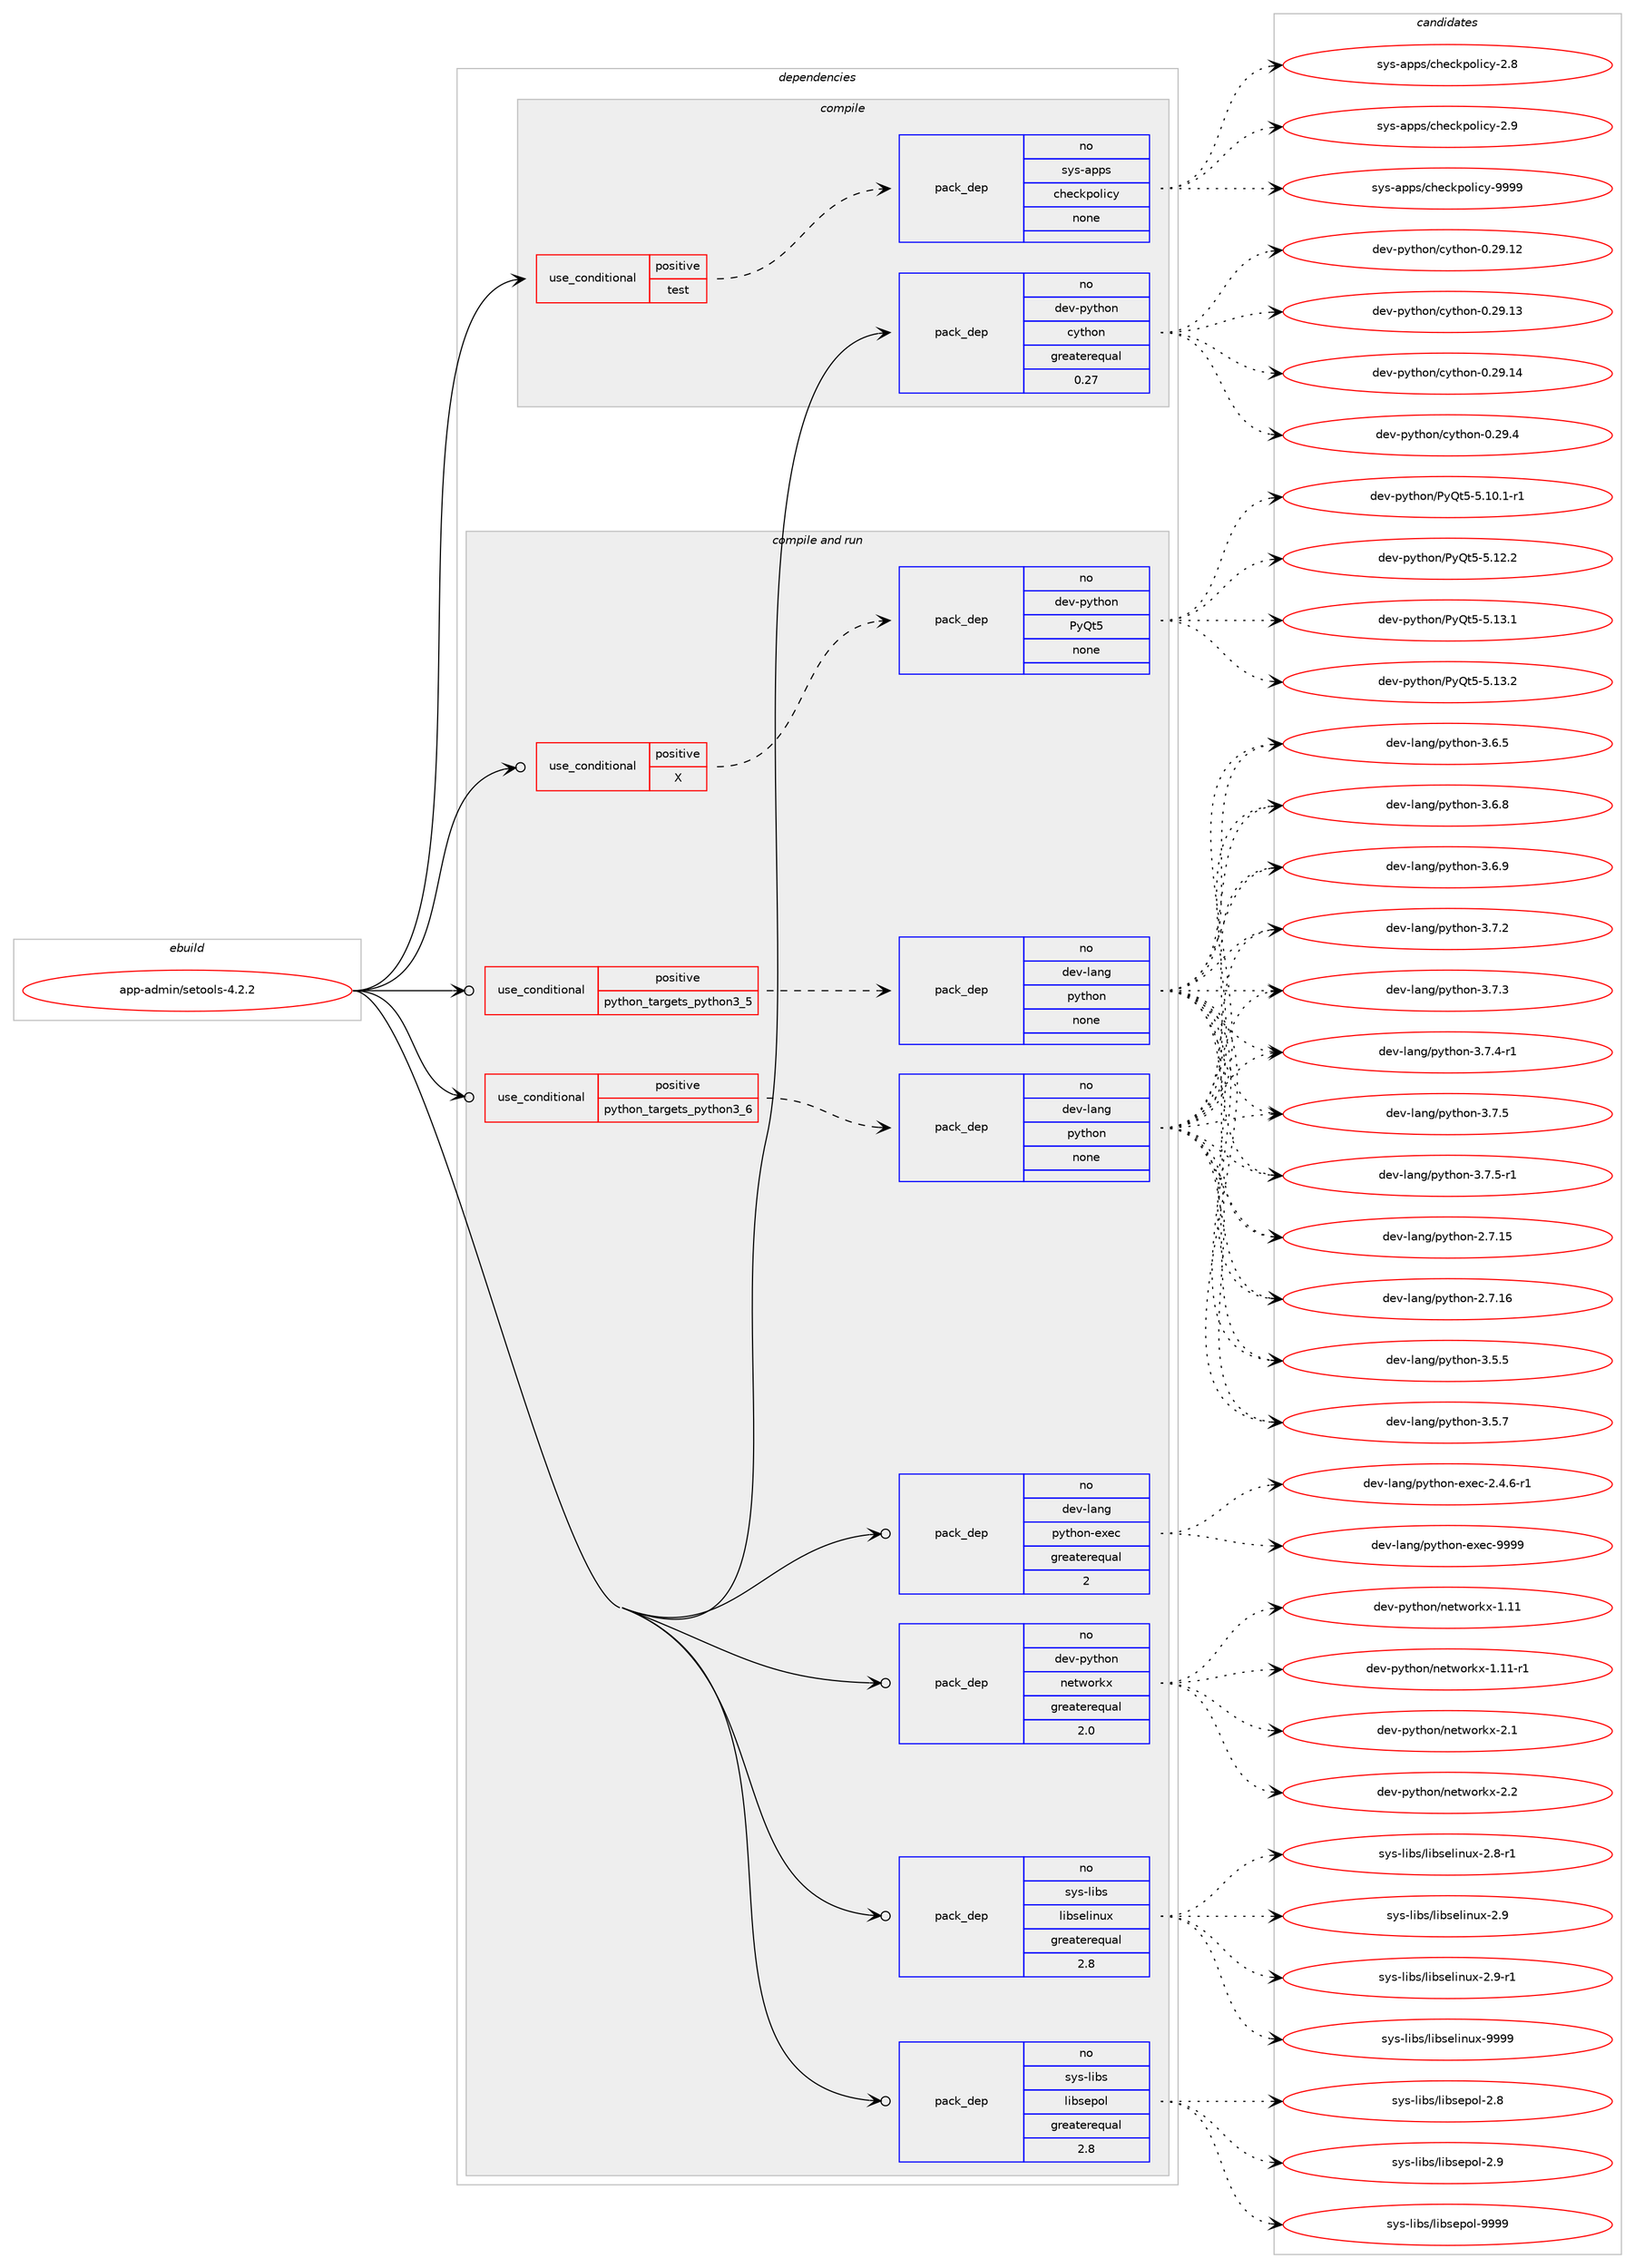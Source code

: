 digraph prolog {

# *************
# Graph options
# *************

newrank=true;
concentrate=true;
compound=true;
graph [rankdir=LR,fontname=Helvetica,fontsize=10,ranksep=1.5];#, ranksep=2.5, nodesep=0.2];
edge  [arrowhead=vee];
node  [fontname=Helvetica,fontsize=10];

# **********
# The ebuild
# **********

subgraph cluster_leftcol {
color=gray;
rank=same;
label=<<i>ebuild</i>>;
id [label="app-admin/setools-4.2.2", color=red, width=4, href="../app-admin/setools-4.2.2.svg"];
}

# ****************
# The dependencies
# ****************

subgraph cluster_midcol {
color=gray;
label=<<i>dependencies</i>>;
subgraph cluster_compile {
fillcolor="#eeeeee";
style=filled;
label=<<i>compile</i>>;
subgraph cond112222 {
dependency471145 [label=<<TABLE BORDER="0" CELLBORDER="1" CELLSPACING="0" CELLPADDING="4"><TR><TD ROWSPAN="3" CELLPADDING="10">use_conditional</TD></TR><TR><TD>positive</TD></TR><TR><TD>test</TD></TR></TABLE>>, shape=none, color=red];
subgraph pack350374 {
dependency471146 [label=<<TABLE BORDER="0" CELLBORDER="1" CELLSPACING="0" CELLPADDING="4" WIDTH="220"><TR><TD ROWSPAN="6" CELLPADDING="30">pack_dep</TD></TR><TR><TD WIDTH="110">no</TD></TR><TR><TD>sys-apps</TD></TR><TR><TD>checkpolicy</TD></TR><TR><TD>none</TD></TR><TR><TD></TD></TR></TABLE>>, shape=none, color=blue];
}
dependency471145:e -> dependency471146:w [weight=20,style="dashed",arrowhead="vee"];
}
id:e -> dependency471145:w [weight=20,style="solid",arrowhead="vee"];
subgraph pack350375 {
dependency471147 [label=<<TABLE BORDER="0" CELLBORDER="1" CELLSPACING="0" CELLPADDING="4" WIDTH="220"><TR><TD ROWSPAN="6" CELLPADDING="30">pack_dep</TD></TR><TR><TD WIDTH="110">no</TD></TR><TR><TD>dev-python</TD></TR><TR><TD>cython</TD></TR><TR><TD>greaterequal</TD></TR><TR><TD>0.27</TD></TR></TABLE>>, shape=none, color=blue];
}
id:e -> dependency471147:w [weight=20,style="solid",arrowhead="vee"];
}
subgraph cluster_compileandrun {
fillcolor="#eeeeee";
style=filled;
label=<<i>compile and run</i>>;
subgraph cond112223 {
dependency471148 [label=<<TABLE BORDER="0" CELLBORDER="1" CELLSPACING="0" CELLPADDING="4"><TR><TD ROWSPAN="3" CELLPADDING="10">use_conditional</TD></TR><TR><TD>positive</TD></TR><TR><TD>X</TD></TR></TABLE>>, shape=none, color=red];
subgraph pack350376 {
dependency471149 [label=<<TABLE BORDER="0" CELLBORDER="1" CELLSPACING="0" CELLPADDING="4" WIDTH="220"><TR><TD ROWSPAN="6" CELLPADDING="30">pack_dep</TD></TR><TR><TD WIDTH="110">no</TD></TR><TR><TD>dev-python</TD></TR><TR><TD>PyQt5</TD></TR><TR><TD>none</TD></TR><TR><TD></TD></TR></TABLE>>, shape=none, color=blue];
}
dependency471148:e -> dependency471149:w [weight=20,style="dashed",arrowhead="vee"];
}
id:e -> dependency471148:w [weight=20,style="solid",arrowhead="odotvee"];
subgraph cond112224 {
dependency471150 [label=<<TABLE BORDER="0" CELLBORDER="1" CELLSPACING="0" CELLPADDING="4"><TR><TD ROWSPAN="3" CELLPADDING="10">use_conditional</TD></TR><TR><TD>positive</TD></TR><TR><TD>python_targets_python3_5</TD></TR></TABLE>>, shape=none, color=red];
subgraph pack350377 {
dependency471151 [label=<<TABLE BORDER="0" CELLBORDER="1" CELLSPACING="0" CELLPADDING="4" WIDTH="220"><TR><TD ROWSPAN="6" CELLPADDING="30">pack_dep</TD></TR><TR><TD WIDTH="110">no</TD></TR><TR><TD>dev-lang</TD></TR><TR><TD>python</TD></TR><TR><TD>none</TD></TR><TR><TD></TD></TR></TABLE>>, shape=none, color=blue];
}
dependency471150:e -> dependency471151:w [weight=20,style="dashed",arrowhead="vee"];
}
id:e -> dependency471150:w [weight=20,style="solid",arrowhead="odotvee"];
subgraph cond112225 {
dependency471152 [label=<<TABLE BORDER="0" CELLBORDER="1" CELLSPACING="0" CELLPADDING="4"><TR><TD ROWSPAN="3" CELLPADDING="10">use_conditional</TD></TR><TR><TD>positive</TD></TR><TR><TD>python_targets_python3_6</TD></TR></TABLE>>, shape=none, color=red];
subgraph pack350378 {
dependency471153 [label=<<TABLE BORDER="0" CELLBORDER="1" CELLSPACING="0" CELLPADDING="4" WIDTH="220"><TR><TD ROWSPAN="6" CELLPADDING="30">pack_dep</TD></TR><TR><TD WIDTH="110">no</TD></TR><TR><TD>dev-lang</TD></TR><TR><TD>python</TD></TR><TR><TD>none</TD></TR><TR><TD></TD></TR></TABLE>>, shape=none, color=blue];
}
dependency471152:e -> dependency471153:w [weight=20,style="dashed",arrowhead="vee"];
}
id:e -> dependency471152:w [weight=20,style="solid",arrowhead="odotvee"];
subgraph pack350379 {
dependency471154 [label=<<TABLE BORDER="0" CELLBORDER="1" CELLSPACING="0" CELLPADDING="4" WIDTH="220"><TR><TD ROWSPAN="6" CELLPADDING="30">pack_dep</TD></TR><TR><TD WIDTH="110">no</TD></TR><TR><TD>dev-lang</TD></TR><TR><TD>python-exec</TD></TR><TR><TD>greaterequal</TD></TR><TR><TD>2</TD></TR></TABLE>>, shape=none, color=blue];
}
id:e -> dependency471154:w [weight=20,style="solid",arrowhead="odotvee"];
subgraph pack350380 {
dependency471155 [label=<<TABLE BORDER="0" CELLBORDER="1" CELLSPACING="0" CELLPADDING="4" WIDTH="220"><TR><TD ROWSPAN="6" CELLPADDING="30">pack_dep</TD></TR><TR><TD WIDTH="110">no</TD></TR><TR><TD>dev-python</TD></TR><TR><TD>networkx</TD></TR><TR><TD>greaterequal</TD></TR><TR><TD>2.0</TD></TR></TABLE>>, shape=none, color=blue];
}
id:e -> dependency471155:w [weight=20,style="solid",arrowhead="odotvee"];
subgraph pack350381 {
dependency471156 [label=<<TABLE BORDER="0" CELLBORDER="1" CELLSPACING="0" CELLPADDING="4" WIDTH="220"><TR><TD ROWSPAN="6" CELLPADDING="30">pack_dep</TD></TR><TR><TD WIDTH="110">no</TD></TR><TR><TD>sys-libs</TD></TR><TR><TD>libselinux</TD></TR><TR><TD>greaterequal</TD></TR><TR><TD>2.8</TD></TR></TABLE>>, shape=none, color=blue];
}
id:e -> dependency471156:w [weight=20,style="solid",arrowhead="odotvee"];
subgraph pack350382 {
dependency471157 [label=<<TABLE BORDER="0" CELLBORDER="1" CELLSPACING="0" CELLPADDING="4" WIDTH="220"><TR><TD ROWSPAN="6" CELLPADDING="30">pack_dep</TD></TR><TR><TD WIDTH="110">no</TD></TR><TR><TD>sys-libs</TD></TR><TR><TD>libsepol</TD></TR><TR><TD>greaterequal</TD></TR><TR><TD>2.8</TD></TR></TABLE>>, shape=none, color=blue];
}
id:e -> dependency471157:w [weight=20,style="solid",arrowhead="odotvee"];
}
subgraph cluster_run {
fillcolor="#eeeeee";
style=filled;
label=<<i>run</i>>;
}
}

# **************
# The candidates
# **************

subgraph cluster_choices {
rank=same;
color=gray;
label=<<i>candidates</i>>;

subgraph choice350374 {
color=black;
nodesep=1;
choice11512111545971121121154799104101991071121111081059912145504656 [label="sys-apps/checkpolicy-2.8", color=red, width=4,href="../sys-apps/checkpolicy-2.8.svg"];
choice11512111545971121121154799104101991071121111081059912145504657 [label="sys-apps/checkpolicy-2.9", color=red, width=4,href="../sys-apps/checkpolicy-2.9.svg"];
choice1151211154597112112115479910410199107112111108105991214557575757 [label="sys-apps/checkpolicy-9999", color=red, width=4,href="../sys-apps/checkpolicy-9999.svg"];
dependency471146:e -> choice11512111545971121121154799104101991071121111081059912145504656:w [style=dotted,weight="100"];
dependency471146:e -> choice11512111545971121121154799104101991071121111081059912145504657:w [style=dotted,weight="100"];
dependency471146:e -> choice1151211154597112112115479910410199107112111108105991214557575757:w [style=dotted,weight="100"];
}
subgraph choice350375 {
color=black;
nodesep=1;
choice1001011184511212111610411111047991211161041111104548465057464950 [label="dev-python/cython-0.29.12", color=red, width=4,href="../dev-python/cython-0.29.12.svg"];
choice1001011184511212111610411111047991211161041111104548465057464951 [label="dev-python/cython-0.29.13", color=red, width=4,href="../dev-python/cython-0.29.13.svg"];
choice1001011184511212111610411111047991211161041111104548465057464952 [label="dev-python/cython-0.29.14", color=red, width=4,href="../dev-python/cython-0.29.14.svg"];
choice10010111845112121116104111110479912111610411111045484650574652 [label="dev-python/cython-0.29.4", color=red, width=4,href="../dev-python/cython-0.29.4.svg"];
dependency471147:e -> choice1001011184511212111610411111047991211161041111104548465057464950:w [style=dotted,weight="100"];
dependency471147:e -> choice1001011184511212111610411111047991211161041111104548465057464951:w [style=dotted,weight="100"];
dependency471147:e -> choice1001011184511212111610411111047991211161041111104548465057464952:w [style=dotted,weight="100"];
dependency471147:e -> choice10010111845112121116104111110479912111610411111045484650574652:w [style=dotted,weight="100"];
}
subgraph choice350376 {
color=black;
nodesep=1;
choice1001011184511212111610411111047801218111653455346494846494511449 [label="dev-python/PyQt5-5.10.1-r1", color=red, width=4,href="../dev-python/PyQt5-5.10.1-r1.svg"];
choice100101118451121211161041111104780121811165345534649504650 [label="dev-python/PyQt5-5.12.2", color=red, width=4,href="../dev-python/PyQt5-5.12.2.svg"];
choice100101118451121211161041111104780121811165345534649514649 [label="dev-python/PyQt5-5.13.1", color=red, width=4,href="../dev-python/PyQt5-5.13.1.svg"];
choice100101118451121211161041111104780121811165345534649514650 [label="dev-python/PyQt5-5.13.2", color=red, width=4,href="../dev-python/PyQt5-5.13.2.svg"];
dependency471149:e -> choice1001011184511212111610411111047801218111653455346494846494511449:w [style=dotted,weight="100"];
dependency471149:e -> choice100101118451121211161041111104780121811165345534649504650:w [style=dotted,weight="100"];
dependency471149:e -> choice100101118451121211161041111104780121811165345534649514649:w [style=dotted,weight="100"];
dependency471149:e -> choice100101118451121211161041111104780121811165345534649514650:w [style=dotted,weight="100"];
}
subgraph choice350377 {
color=black;
nodesep=1;
choice10010111845108971101034711212111610411111045504655464953 [label="dev-lang/python-2.7.15", color=red, width=4,href="../dev-lang/python-2.7.15.svg"];
choice10010111845108971101034711212111610411111045504655464954 [label="dev-lang/python-2.7.16", color=red, width=4,href="../dev-lang/python-2.7.16.svg"];
choice100101118451089711010347112121116104111110455146534653 [label="dev-lang/python-3.5.5", color=red, width=4,href="../dev-lang/python-3.5.5.svg"];
choice100101118451089711010347112121116104111110455146534655 [label="dev-lang/python-3.5.7", color=red, width=4,href="../dev-lang/python-3.5.7.svg"];
choice100101118451089711010347112121116104111110455146544653 [label="dev-lang/python-3.6.5", color=red, width=4,href="../dev-lang/python-3.6.5.svg"];
choice100101118451089711010347112121116104111110455146544656 [label="dev-lang/python-3.6.8", color=red, width=4,href="../dev-lang/python-3.6.8.svg"];
choice100101118451089711010347112121116104111110455146544657 [label="dev-lang/python-3.6.9", color=red, width=4,href="../dev-lang/python-3.6.9.svg"];
choice100101118451089711010347112121116104111110455146554650 [label="dev-lang/python-3.7.2", color=red, width=4,href="../dev-lang/python-3.7.2.svg"];
choice100101118451089711010347112121116104111110455146554651 [label="dev-lang/python-3.7.3", color=red, width=4,href="../dev-lang/python-3.7.3.svg"];
choice1001011184510897110103471121211161041111104551465546524511449 [label="dev-lang/python-3.7.4-r1", color=red, width=4,href="../dev-lang/python-3.7.4-r1.svg"];
choice100101118451089711010347112121116104111110455146554653 [label="dev-lang/python-3.7.5", color=red, width=4,href="../dev-lang/python-3.7.5.svg"];
choice1001011184510897110103471121211161041111104551465546534511449 [label="dev-lang/python-3.7.5-r1", color=red, width=4,href="../dev-lang/python-3.7.5-r1.svg"];
dependency471151:e -> choice10010111845108971101034711212111610411111045504655464953:w [style=dotted,weight="100"];
dependency471151:e -> choice10010111845108971101034711212111610411111045504655464954:w [style=dotted,weight="100"];
dependency471151:e -> choice100101118451089711010347112121116104111110455146534653:w [style=dotted,weight="100"];
dependency471151:e -> choice100101118451089711010347112121116104111110455146534655:w [style=dotted,weight="100"];
dependency471151:e -> choice100101118451089711010347112121116104111110455146544653:w [style=dotted,weight="100"];
dependency471151:e -> choice100101118451089711010347112121116104111110455146544656:w [style=dotted,weight="100"];
dependency471151:e -> choice100101118451089711010347112121116104111110455146544657:w [style=dotted,weight="100"];
dependency471151:e -> choice100101118451089711010347112121116104111110455146554650:w [style=dotted,weight="100"];
dependency471151:e -> choice100101118451089711010347112121116104111110455146554651:w [style=dotted,weight="100"];
dependency471151:e -> choice1001011184510897110103471121211161041111104551465546524511449:w [style=dotted,weight="100"];
dependency471151:e -> choice100101118451089711010347112121116104111110455146554653:w [style=dotted,weight="100"];
dependency471151:e -> choice1001011184510897110103471121211161041111104551465546534511449:w [style=dotted,weight="100"];
}
subgraph choice350378 {
color=black;
nodesep=1;
choice10010111845108971101034711212111610411111045504655464953 [label="dev-lang/python-2.7.15", color=red, width=4,href="../dev-lang/python-2.7.15.svg"];
choice10010111845108971101034711212111610411111045504655464954 [label="dev-lang/python-2.7.16", color=red, width=4,href="../dev-lang/python-2.7.16.svg"];
choice100101118451089711010347112121116104111110455146534653 [label="dev-lang/python-3.5.5", color=red, width=4,href="../dev-lang/python-3.5.5.svg"];
choice100101118451089711010347112121116104111110455146534655 [label="dev-lang/python-3.5.7", color=red, width=4,href="../dev-lang/python-3.5.7.svg"];
choice100101118451089711010347112121116104111110455146544653 [label="dev-lang/python-3.6.5", color=red, width=4,href="../dev-lang/python-3.6.5.svg"];
choice100101118451089711010347112121116104111110455146544656 [label="dev-lang/python-3.6.8", color=red, width=4,href="../dev-lang/python-3.6.8.svg"];
choice100101118451089711010347112121116104111110455146544657 [label="dev-lang/python-3.6.9", color=red, width=4,href="../dev-lang/python-3.6.9.svg"];
choice100101118451089711010347112121116104111110455146554650 [label="dev-lang/python-3.7.2", color=red, width=4,href="../dev-lang/python-3.7.2.svg"];
choice100101118451089711010347112121116104111110455146554651 [label="dev-lang/python-3.7.3", color=red, width=4,href="../dev-lang/python-3.7.3.svg"];
choice1001011184510897110103471121211161041111104551465546524511449 [label="dev-lang/python-3.7.4-r1", color=red, width=4,href="../dev-lang/python-3.7.4-r1.svg"];
choice100101118451089711010347112121116104111110455146554653 [label="dev-lang/python-3.7.5", color=red, width=4,href="../dev-lang/python-3.7.5.svg"];
choice1001011184510897110103471121211161041111104551465546534511449 [label="dev-lang/python-3.7.5-r1", color=red, width=4,href="../dev-lang/python-3.7.5-r1.svg"];
dependency471153:e -> choice10010111845108971101034711212111610411111045504655464953:w [style=dotted,weight="100"];
dependency471153:e -> choice10010111845108971101034711212111610411111045504655464954:w [style=dotted,weight="100"];
dependency471153:e -> choice100101118451089711010347112121116104111110455146534653:w [style=dotted,weight="100"];
dependency471153:e -> choice100101118451089711010347112121116104111110455146534655:w [style=dotted,weight="100"];
dependency471153:e -> choice100101118451089711010347112121116104111110455146544653:w [style=dotted,weight="100"];
dependency471153:e -> choice100101118451089711010347112121116104111110455146544656:w [style=dotted,weight="100"];
dependency471153:e -> choice100101118451089711010347112121116104111110455146544657:w [style=dotted,weight="100"];
dependency471153:e -> choice100101118451089711010347112121116104111110455146554650:w [style=dotted,weight="100"];
dependency471153:e -> choice100101118451089711010347112121116104111110455146554651:w [style=dotted,weight="100"];
dependency471153:e -> choice1001011184510897110103471121211161041111104551465546524511449:w [style=dotted,weight="100"];
dependency471153:e -> choice100101118451089711010347112121116104111110455146554653:w [style=dotted,weight="100"];
dependency471153:e -> choice1001011184510897110103471121211161041111104551465546534511449:w [style=dotted,weight="100"];
}
subgraph choice350379 {
color=black;
nodesep=1;
choice10010111845108971101034711212111610411111045101120101994550465246544511449 [label="dev-lang/python-exec-2.4.6-r1", color=red, width=4,href="../dev-lang/python-exec-2.4.6-r1.svg"];
choice10010111845108971101034711212111610411111045101120101994557575757 [label="dev-lang/python-exec-9999", color=red, width=4,href="../dev-lang/python-exec-9999.svg"];
dependency471154:e -> choice10010111845108971101034711212111610411111045101120101994550465246544511449:w [style=dotted,weight="100"];
dependency471154:e -> choice10010111845108971101034711212111610411111045101120101994557575757:w [style=dotted,weight="100"];
}
subgraph choice350380 {
color=black;
nodesep=1;
choice10010111845112121116104111110471101011161191111141071204549464949 [label="dev-python/networkx-1.11", color=red, width=4,href="../dev-python/networkx-1.11.svg"];
choice100101118451121211161041111104711010111611911111410712045494649494511449 [label="dev-python/networkx-1.11-r1", color=red, width=4,href="../dev-python/networkx-1.11-r1.svg"];
choice100101118451121211161041111104711010111611911111410712045504649 [label="dev-python/networkx-2.1", color=red, width=4,href="../dev-python/networkx-2.1.svg"];
choice100101118451121211161041111104711010111611911111410712045504650 [label="dev-python/networkx-2.2", color=red, width=4,href="../dev-python/networkx-2.2.svg"];
dependency471155:e -> choice10010111845112121116104111110471101011161191111141071204549464949:w [style=dotted,weight="100"];
dependency471155:e -> choice100101118451121211161041111104711010111611911111410712045494649494511449:w [style=dotted,weight="100"];
dependency471155:e -> choice100101118451121211161041111104711010111611911111410712045504649:w [style=dotted,weight="100"];
dependency471155:e -> choice100101118451121211161041111104711010111611911111410712045504650:w [style=dotted,weight="100"];
}
subgraph choice350381 {
color=black;
nodesep=1;
choice11512111545108105981154710810598115101108105110117120455046564511449 [label="sys-libs/libselinux-2.8-r1", color=red, width=4,href="../sys-libs/libselinux-2.8-r1.svg"];
choice1151211154510810598115471081059811510110810511011712045504657 [label="sys-libs/libselinux-2.9", color=red, width=4,href="../sys-libs/libselinux-2.9.svg"];
choice11512111545108105981154710810598115101108105110117120455046574511449 [label="sys-libs/libselinux-2.9-r1", color=red, width=4,href="../sys-libs/libselinux-2.9-r1.svg"];
choice115121115451081059811547108105981151011081051101171204557575757 [label="sys-libs/libselinux-9999", color=red, width=4,href="../sys-libs/libselinux-9999.svg"];
dependency471156:e -> choice11512111545108105981154710810598115101108105110117120455046564511449:w [style=dotted,weight="100"];
dependency471156:e -> choice1151211154510810598115471081059811510110810511011712045504657:w [style=dotted,weight="100"];
dependency471156:e -> choice11512111545108105981154710810598115101108105110117120455046574511449:w [style=dotted,weight="100"];
dependency471156:e -> choice115121115451081059811547108105981151011081051101171204557575757:w [style=dotted,weight="100"];
}
subgraph choice350382 {
color=black;
nodesep=1;
choice1151211154510810598115471081059811510111211110845504656 [label="sys-libs/libsepol-2.8", color=red, width=4,href="../sys-libs/libsepol-2.8.svg"];
choice1151211154510810598115471081059811510111211110845504657 [label="sys-libs/libsepol-2.9", color=red, width=4,href="../sys-libs/libsepol-2.9.svg"];
choice115121115451081059811547108105981151011121111084557575757 [label="sys-libs/libsepol-9999", color=red, width=4,href="../sys-libs/libsepol-9999.svg"];
dependency471157:e -> choice1151211154510810598115471081059811510111211110845504656:w [style=dotted,weight="100"];
dependency471157:e -> choice1151211154510810598115471081059811510111211110845504657:w [style=dotted,weight="100"];
dependency471157:e -> choice115121115451081059811547108105981151011121111084557575757:w [style=dotted,weight="100"];
}
}

}
